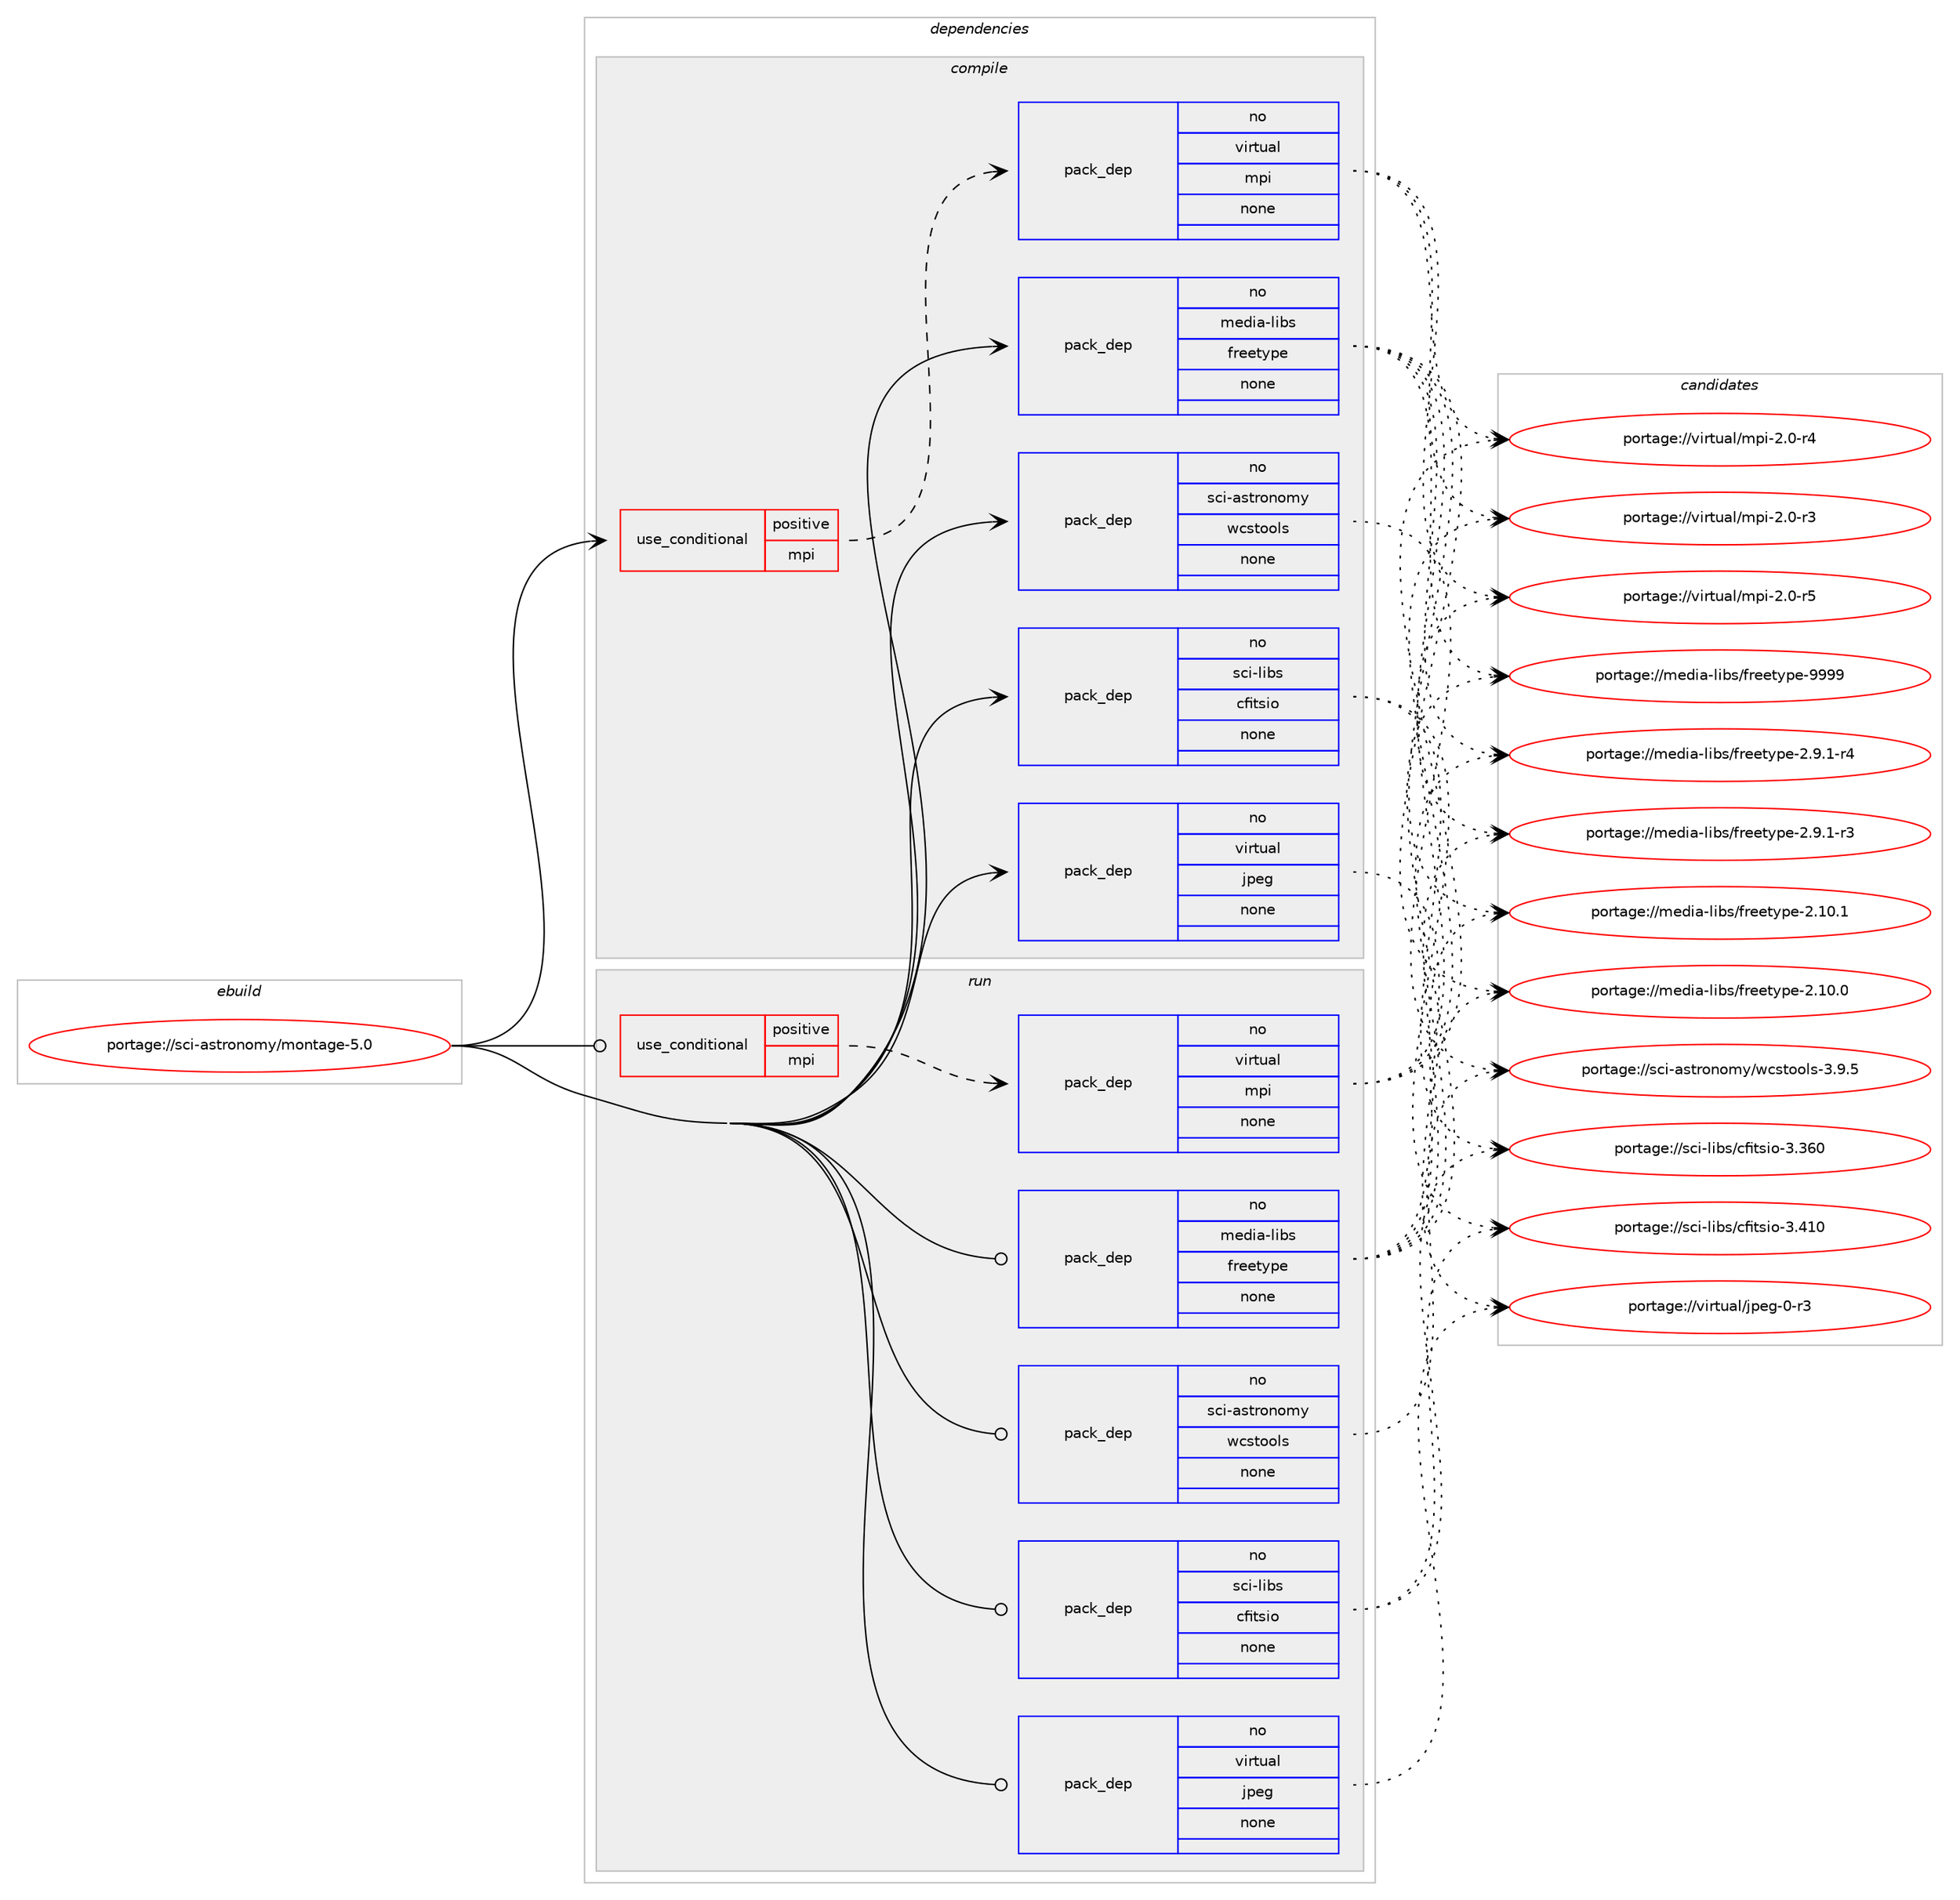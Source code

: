 digraph prolog {

# *************
# Graph options
# *************

newrank=true;
concentrate=true;
compound=true;
graph [rankdir=LR,fontname=Helvetica,fontsize=10,ranksep=1.5];#, ranksep=2.5, nodesep=0.2];
edge  [arrowhead=vee];
node  [fontname=Helvetica,fontsize=10];

# **********
# The ebuild
# **********

subgraph cluster_leftcol {
color=gray;
rank=same;
label=<<i>ebuild</i>>;
id [label="portage://sci-astronomy/montage-5.0", color=red, width=4, href="../sci-astronomy/montage-5.0.svg"];
}

# ****************
# The dependencies
# ****************

subgraph cluster_midcol {
color=gray;
label=<<i>dependencies</i>>;
subgraph cluster_compile {
fillcolor="#eeeeee";
style=filled;
label=<<i>compile</i>>;
subgraph cond2987 {
dependency18527 [label=<<TABLE BORDER="0" CELLBORDER="1" CELLSPACING="0" CELLPADDING="4"><TR><TD ROWSPAN="3" CELLPADDING="10">use_conditional</TD></TR><TR><TD>positive</TD></TR><TR><TD>mpi</TD></TR></TABLE>>, shape=none, color=red];
subgraph pack15208 {
dependency18528 [label=<<TABLE BORDER="0" CELLBORDER="1" CELLSPACING="0" CELLPADDING="4" WIDTH="220"><TR><TD ROWSPAN="6" CELLPADDING="30">pack_dep</TD></TR><TR><TD WIDTH="110">no</TD></TR><TR><TD>virtual</TD></TR><TR><TD>mpi</TD></TR><TR><TD>none</TD></TR><TR><TD></TD></TR></TABLE>>, shape=none, color=blue];
}
dependency18527:e -> dependency18528:w [weight=20,style="dashed",arrowhead="vee"];
}
id:e -> dependency18527:w [weight=20,style="solid",arrowhead="vee"];
subgraph pack15209 {
dependency18529 [label=<<TABLE BORDER="0" CELLBORDER="1" CELLSPACING="0" CELLPADDING="4" WIDTH="220"><TR><TD ROWSPAN="6" CELLPADDING="30">pack_dep</TD></TR><TR><TD WIDTH="110">no</TD></TR><TR><TD>media-libs</TD></TR><TR><TD>freetype</TD></TR><TR><TD>none</TD></TR><TR><TD></TD></TR></TABLE>>, shape=none, color=blue];
}
id:e -> dependency18529:w [weight=20,style="solid",arrowhead="vee"];
subgraph pack15210 {
dependency18530 [label=<<TABLE BORDER="0" CELLBORDER="1" CELLSPACING="0" CELLPADDING="4" WIDTH="220"><TR><TD ROWSPAN="6" CELLPADDING="30">pack_dep</TD></TR><TR><TD WIDTH="110">no</TD></TR><TR><TD>sci-astronomy</TD></TR><TR><TD>wcstools</TD></TR><TR><TD>none</TD></TR><TR><TD></TD></TR></TABLE>>, shape=none, color=blue];
}
id:e -> dependency18530:w [weight=20,style="solid",arrowhead="vee"];
subgraph pack15211 {
dependency18531 [label=<<TABLE BORDER="0" CELLBORDER="1" CELLSPACING="0" CELLPADDING="4" WIDTH="220"><TR><TD ROWSPAN="6" CELLPADDING="30">pack_dep</TD></TR><TR><TD WIDTH="110">no</TD></TR><TR><TD>sci-libs</TD></TR><TR><TD>cfitsio</TD></TR><TR><TD>none</TD></TR><TR><TD></TD></TR></TABLE>>, shape=none, color=blue];
}
id:e -> dependency18531:w [weight=20,style="solid",arrowhead="vee"];
subgraph pack15212 {
dependency18532 [label=<<TABLE BORDER="0" CELLBORDER="1" CELLSPACING="0" CELLPADDING="4" WIDTH="220"><TR><TD ROWSPAN="6" CELLPADDING="30">pack_dep</TD></TR><TR><TD WIDTH="110">no</TD></TR><TR><TD>virtual</TD></TR><TR><TD>jpeg</TD></TR><TR><TD>none</TD></TR><TR><TD></TD></TR></TABLE>>, shape=none, color=blue];
}
id:e -> dependency18532:w [weight=20,style="solid",arrowhead="vee"];
}
subgraph cluster_compileandrun {
fillcolor="#eeeeee";
style=filled;
label=<<i>compile and run</i>>;
}
subgraph cluster_run {
fillcolor="#eeeeee";
style=filled;
label=<<i>run</i>>;
subgraph cond2988 {
dependency18533 [label=<<TABLE BORDER="0" CELLBORDER="1" CELLSPACING="0" CELLPADDING="4"><TR><TD ROWSPAN="3" CELLPADDING="10">use_conditional</TD></TR><TR><TD>positive</TD></TR><TR><TD>mpi</TD></TR></TABLE>>, shape=none, color=red];
subgraph pack15213 {
dependency18534 [label=<<TABLE BORDER="0" CELLBORDER="1" CELLSPACING="0" CELLPADDING="4" WIDTH="220"><TR><TD ROWSPAN="6" CELLPADDING="30">pack_dep</TD></TR><TR><TD WIDTH="110">no</TD></TR><TR><TD>virtual</TD></TR><TR><TD>mpi</TD></TR><TR><TD>none</TD></TR><TR><TD></TD></TR></TABLE>>, shape=none, color=blue];
}
dependency18533:e -> dependency18534:w [weight=20,style="dashed",arrowhead="vee"];
}
id:e -> dependency18533:w [weight=20,style="solid",arrowhead="odot"];
subgraph pack15214 {
dependency18535 [label=<<TABLE BORDER="0" CELLBORDER="1" CELLSPACING="0" CELLPADDING="4" WIDTH="220"><TR><TD ROWSPAN="6" CELLPADDING="30">pack_dep</TD></TR><TR><TD WIDTH="110">no</TD></TR><TR><TD>media-libs</TD></TR><TR><TD>freetype</TD></TR><TR><TD>none</TD></TR><TR><TD></TD></TR></TABLE>>, shape=none, color=blue];
}
id:e -> dependency18535:w [weight=20,style="solid",arrowhead="odot"];
subgraph pack15215 {
dependency18536 [label=<<TABLE BORDER="0" CELLBORDER="1" CELLSPACING="0" CELLPADDING="4" WIDTH="220"><TR><TD ROWSPAN="6" CELLPADDING="30">pack_dep</TD></TR><TR><TD WIDTH="110">no</TD></TR><TR><TD>sci-astronomy</TD></TR><TR><TD>wcstools</TD></TR><TR><TD>none</TD></TR><TR><TD></TD></TR></TABLE>>, shape=none, color=blue];
}
id:e -> dependency18536:w [weight=20,style="solid",arrowhead="odot"];
subgraph pack15216 {
dependency18537 [label=<<TABLE BORDER="0" CELLBORDER="1" CELLSPACING="0" CELLPADDING="4" WIDTH="220"><TR><TD ROWSPAN="6" CELLPADDING="30">pack_dep</TD></TR><TR><TD WIDTH="110">no</TD></TR><TR><TD>sci-libs</TD></TR><TR><TD>cfitsio</TD></TR><TR><TD>none</TD></TR><TR><TD></TD></TR></TABLE>>, shape=none, color=blue];
}
id:e -> dependency18537:w [weight=20,style="solid",arrowhead="odot"];
subgraph pack15217 {
dependency18538 [label=<<TABLE BORDER="0" CELLBORDER="1" CELLSPACING="0" CELLPADDING="4" WIDTH="220"><TR><TD ROWSPAN="6" CELLPADDING="30">pack_dep</TD></TR><TR><TD WIDTH="110">no</TD></TR><TR><TD>virtual</TD></TR><TR><TD>jpeg</TD></TR><TR><TD>none</TD></TR><TR><TD></TD></TR></TABLE>>, shape=none, color=blue];
}
id:e -> dependency18538:w [weight=20,style="solid",arrowhead="odot"];
}
}

# **************
# The candidates
# **************

subgraph cluster_choices {
rank=same;
color=gray;
label=<<i>candidates</i>>;

subgraph choice15208 {
color=black;
nodesep=1;
choice1181051141161179710847109112105455046484511453 [label="portage://virtual/mpi-2.0-r5", color=red, width=4,href="../virtual/mpi-2.0-r5.svg"];
choice1181051141161179710847109112105455046484511452 [label="portage://virtual/mpi-2.0-r4", color=red, width=4,href="../virtual/mpi-2.0-r4.svg"];
choice1181051141161179710847109112105455046484511451 [label="portage://virtual/mpi-2.0-r3", color=red, width=4,href="../virtual/mpi-2.0-r3.svg"];
dependency18528:e -> choice1181051141161179710847109112105455046484511453:w [style=dotted,weight="100"];
dependency18528:e -> choice1181051141161179710847109112105455046484511452:w [style=dotted,weight="100"];
dependency18528:e -> choice1181051141161179710847109112105455046484511451:w [style=dotted,weight="100"];
}
subgraph choice15209 {
color=black;
nodesep=1;
choice109101100105974510810598115471021141011011161211121014557575757 [label="portage://media-libs/freetype-9999", color=red, width=4,href="../media-libs/freetype-9999.svg"];
choice109101100105974510810598115471021141011011161211121014550465746494511452 [label="portage://media-libs/freetype-2.9.1-r4", color=red, width=4,href="../media-libs/freetype-2.9.1-r4.svg"];
choice109101100105974510810598115471021141011011161211121014550465746494511451 [label="portage://media-libs/freetype-2.9.1-r3", color=red, width=4,href="../media-libs/freetype-2.9.1-r3.svg"];
choice1091011001059745108105981154710211410110111612111210145504649484649 [label="portage://media-libs/freetype-2.10.1", color=red, width=4,href="../media-libs/freetype-2.10.1.svg"];
choice1091011001059745108105981154710211410110111612111210145504649484648 [label="portage://media-libs/freetype-2.10.0", color=red, width=4,href="../media-libs/freetype-2.10.0.svg"];
dependency18529:e -> choice109101100105974510810598115471021141011011161211121014557575757:w [style=dotted,weight="100"];
dependency18529:e -> choice109101100105974510810598115471021141011011161211121014550465746494511452:w [style=dotted,weight="100"];
dependency18529:e -> choice109101100105974510810598115471021141011011161211121014550465746494511451:w [style=dotted,weight="100"];
dependency18529:e -> choice1091011001059745108105981154710211410110111612111210145504649484649:w [style=dotted,weight="100"];
dependency18529:e -> choice1091011001059745108105981154710211410110111612111210145504649484648:w [style=dotted,weight="100"];
}
subgraph choice15210 {
color=black;
nodesep=1;
choice1159910545971151161141111101111091214711999115116111111108115455146574653 [label="portage://sci-astronomy/wcstools-3.9.5", color=red, width=4,href="../sci-astronomy/wcstools-3.9.5.svg"];
dependency18530:e -> choice1159910545971151161141111101111091214711999115116111111108115455146574653:w [style=dotted,weight="100"];
}
subgraph choice15211 {
color=black;
nodesep=1;
choice1159910545108105981154799102105116115105111455146524948 [label="portage://sci-libs/cfitsio-3.410", color=red, width=4,href="../sci-libs/cfitsio-3.410.svg"];
choice1159910545108105981154799102105116115105111455146515448 [label="portage://sci-libs/cfitsio-3.360", color=red, width=4,href="../sci-libs/cfitsio-3.360.svg"];
dependency18531:e -> choice1159910545108105981154799102105116115105111455146524948:w [style=dotted,weight="100"];
dependency18531:e -> choice1159910545108105981154799102105116115105111455146515448:w [style=dotted,weight="100"];
}
subgraph choice15212 {
color=black;
nodesep=1;
choice118105114116117971084710611210110345484511451 [label="portage://virtual/jpeg-0-r3", color=red, width=4,href="../virtual/jpeg-0-r3.svg"];
dependency18532:e -> choice118105114116117971084710611210110345484511451:w [style=dotted,weight="100"];
}
subgraph choice15213 {
color=black;
nodesep=1;
choice1181051141161179710847109112105455046484511453 [label="portage://virtual/mpi-2.0-r5", color=red, width=4,href="../virtual/mpi-2.0-r5.svg"];
choice1181051141161179710847109112105455046484511452 [label="portage://virtual/mpi-2.0-r4", color=red, width=4,href="../virtual/mpi-2.0-r4.svg"];
choice1181051141161179710847109112105455046484511451 [label="portage://virtual/mpi-2.0-r3", color=red, width=4,href="../virtual/mpi-2.0-r3.svg"];
dependency18534:e -> choice1181051141161179710847109112105455046484511453:w [style=dotted,weight="100"];
dependency18534:e -> choice1181051141161179710847109112105455046484511452:w [style=dotted,weight="100"];
dependency18534:e -> choice1181051141161179710847109112105455046484511451:w [style=dotted,weight="100"];
}
subgraph choice15214 {
color=black;
nodesep=1;
choice109101100105974510810598115471021141011011161211121014557575757 [label="portage://media-libs/freetype-9999", color=red, width=4,href="../media-libs/freetype-9999.svg"];
choice109101100105974510810598115471021141011011161211121014550465746494511452 [label="portage://media-libs/freetype-2.9.1-r4", color=red, width=4,href="../media-libs/freetype-2.9.1-r4.svg"];
choice109101100105974510810598115471021141011011161211121014550465746494511451 [label="portage://media-libs/freetype-2.9.1-r3", color=red, width=4,href="../media-libs/freetype-2.9.1-r3.svg"];
choice1091011001059745108105981154710211410110111612111210145504649484649 [label="portage://media-libs/freetype-2.10.1", color=red, width=4,href="../media-libs/freetype-2.10.1.svg"];
choice1091011001059745108105981154710211410110111612111210145504649484648 [label="portage://media-libs/freetype-2.10.0", color=red, width=4,href="../media-libs/freetype-2.10.0.svg"];
dependency18535:e -> choice109101100105974510810598115471021141011011161211121014557575757:w [style=dotted,weight="100"];
dependency18535:e -> choice109101100105974510810598115471021141011011161211121014550465746494511452:w [style=dotted,weight="100"];
dependency18535:e -> choice109101100105974510810598115471021141011011161211121014550465746494511451:w [style=dotted,weight="100"];
dependency18535:e -> choice1091011001059745108105981154710211410110111612111210145504649484649:w [style=dotted,weight="100"];
dependency18535:e -> choice1091011001059745108105981154710211410110111612111210145504649484648:w [style=dotted,weight="100"];
}
subgraph choice15215 {
color=black;
nodesep=1;
choice1159910545971151161141111101111091214711999115116111111108115455146574653 [label="portage://sci-astronomy/wcstools-3.9.5", color=red, width=4,href="../sci-astronomy/wcstools-3.9.5.svg"];
dependency18536:e -> choice1159910545971151161141111101111091214711999115116111111108115455146574653:w [style=dotted,weight="100"];
}
subgraph choice15216 {
color=black;
nodesep=1;
choice1159910545108105981154799102105116115105111455146524948 [label="portage://sci-libs/cfitsio-3.410", color=red, width=4,href="../sci-libs/cfitsio-3.410.svg"];
choice1159910545108105981154799102105116115105111455146515448 [label="portage://sci-libs/cfitsio-3.360", color=red, width=4,href="../sci-libs/cfitsio-3.360.svg"];
dependency18537:e -> choice1159910545108105981154799102105116115105111455146524948:w [style=dotted,weight="100"];
dependency18537:e -> choice1159910545108105981154799102105116115105111455146515448:w [style=dotted,weight="100"];
}
subgraph choice15217 {
color=black;
nodesep=1;
choice118105114116117971084710611210110345484511451 [label="portage://virtual/jpeg-0-r3", color=red, width=4,href="../virtual/jpeg-0-r3.svg"];
dependency18538:e -> choice118105114116117971084710611210110345484511451:w [style=dotted,weight="100"];
}
}

}
